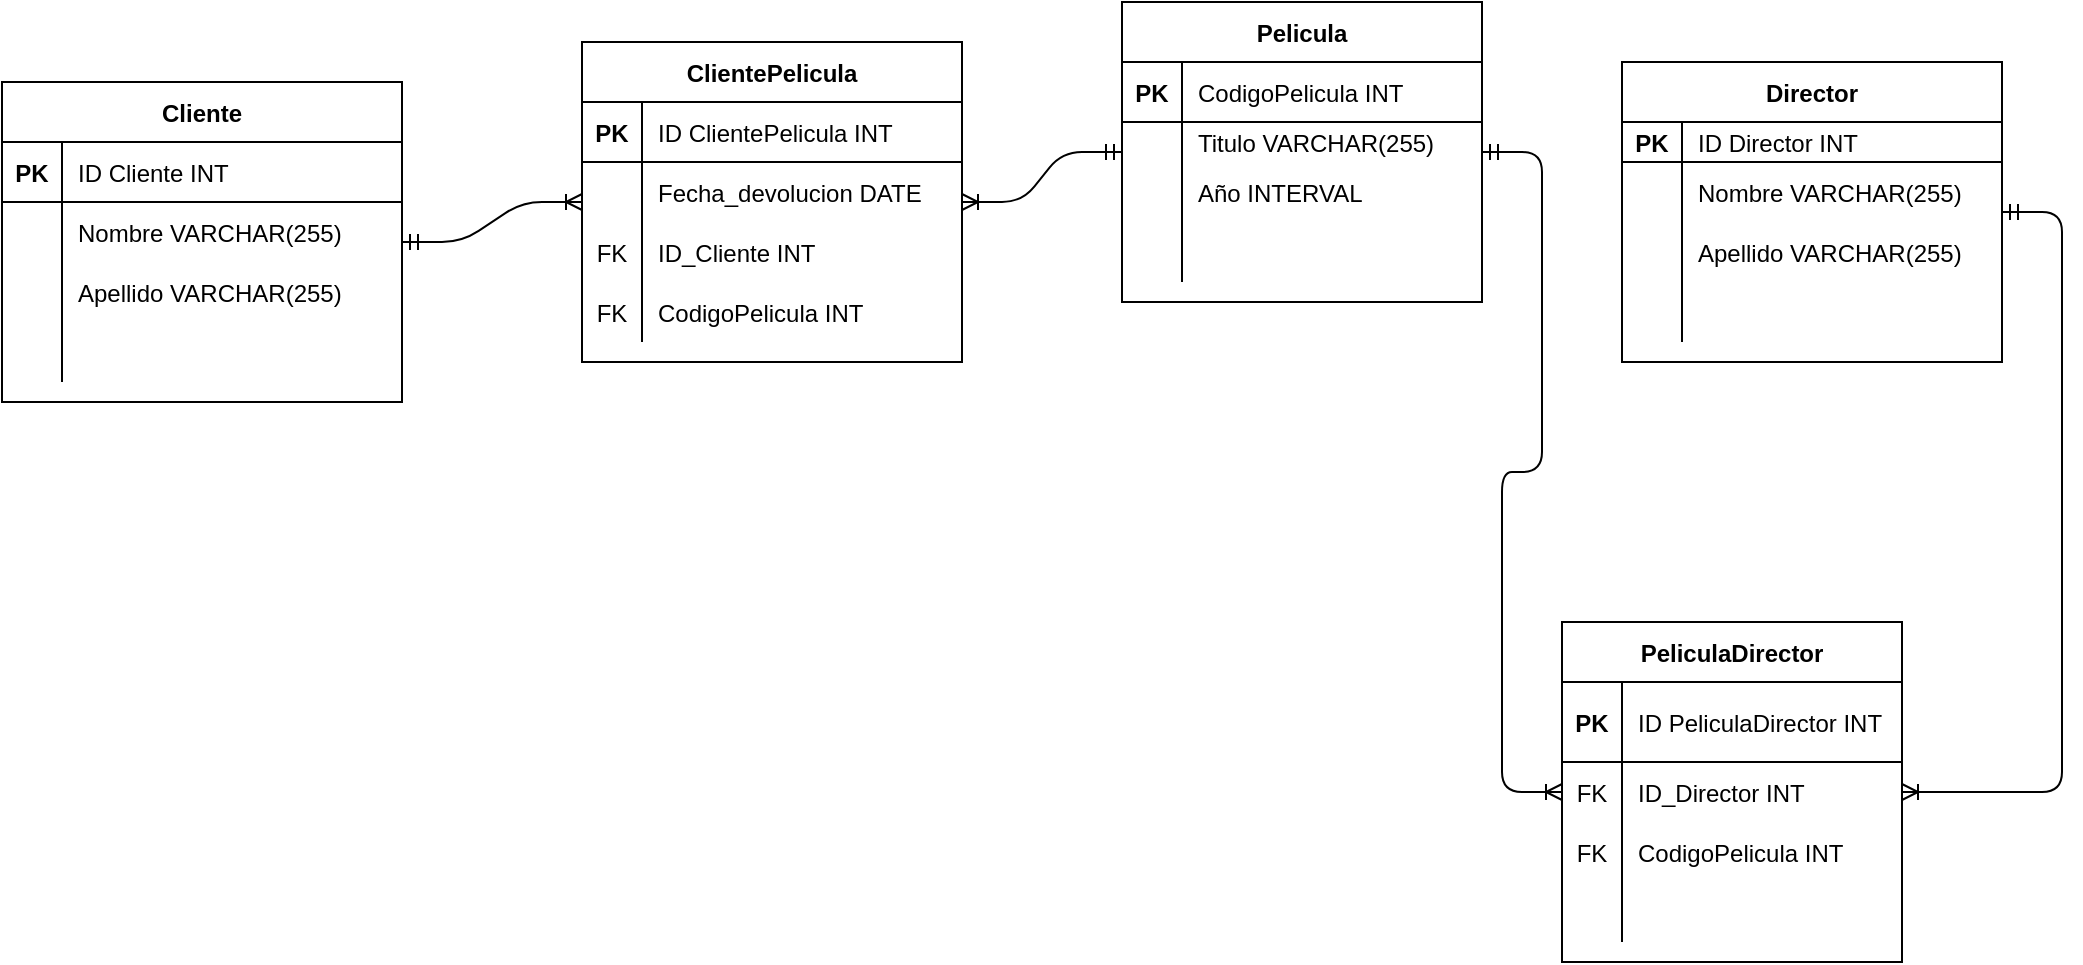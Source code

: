 <mxfile version="14.9.3" type="device"><diagram id="R2lEEEUBdFMjLlhIrx00" name="Page-1"><mxGraphModel dx="1952" dy="614" grid="1" gridSize="10" guides="1" tooltips="1" connect="1" arrows="1" fold="1" page="1" pageScale="1" pageWidth="850" pageHeight="1100" math="0" shadow="0" extFonts="Permanent Marker^https://fonts.googleapis.com/css?family=Permanent+Marker"><root><mxCell id="0"/><mxCell id="1" parent="0"/><mxCell id="MbIHl8Ut2QZ3jMWNKxmZ-5" value="Pelicula" style="shape=table;startSize=30;container=1;collapsible=1;childLayout=tableLayout;fixedRows=1;rowLines=0;fontStyle=1;align=center;resizeLast=1;" vertex="1" parent="1"><mxGeometry x="470" y="10" width="180" height="150" as="geometry"/></mxCell><mxCell id="MbIHl8Ut2QZ3jMWNKxmZ-6" value="" style="shape=partialRectangle;collapsible=0;dropTarget=0;pointerEvents=0;fillColor=none;top=0;left=0;bottom=1;right=0;points=[[0,0.5],[1,0.5]];portConstraint=eastwest;" vertex="1" parent="MbIHl8Ut2QZ3jMWNKxmZ-5"><mxGeometry y="30" width="180" height="30" as="geometry"/></mxCell><mxCell id="MbIHl8Ut2QZ3jMWNKxmZ-7" value="PK" style="shape=partialRectangle;connectable=0;fillColor=none;top=0;left=0;bottom=0;right=0;fontStyle=1;overflow=hidden;" vertex="1" parent="MbIHl8Ut2QZ3jMWNKxmZ-6"><mxGeometry width="30" height="30" as="geometry"/></mxCell><mxCell id="MbIHl8Ut2QZ3jMWNKxmZ-8" value="CodigoPelicula INT" style="shape=partialRectangle;connectable=0;fillColor=none;top=0;left=0;bottom=0;right=0;align=left;spacingLeft=6;fontStyle=0;overflow=hidden;" vertex="1" parent="MbIHl8Ut2QZ3jMWNKxmZ-6"><mxGeometry x="30" width="150" height="30" as="geometry"/></mxCell><mxCell id="MbIHl8Ut2QZ3jMWNKxmZ-9" value="" style="shape=partialRectangle;collapsible=0;dropTarget=0;pointerEvents=0;fillColor=none;top=0;left=0;bottom=0;right=0;points=[[0,0.5],[1,0.5]];portConstraint=eastwest;" vertex="1" parent="MbIHl8Ut2QZ3jMWNKxmZ-5"><mxGeometry y="60" width="180" height="20" as="geometry"/></mxCell><mxCell id="MbIHl8Ut2QZ3jMWNKxmZ-10" value="" style="shape=partialRectangle;connectable=0;fillColor=none;top=0;left=0;bottom=0;right=0;editable=1;overflow=hidden;" vertex="1" parent="MbIHl8Ut2QZ3jMWNKxmZ-9"><mxGeometry width="30" height="20" as="geometry"/></mxCell><mxCell id="MbIHl8Ut2QZ3jMWNKxmZ-11" value="Titulo VARCHAR(255)" style="shape=partialRectangle;connectable=0;fillColor=none;top=0;left=0;bottom=0;right=0;align=left;spacingLeft=6;overflow=hidden;" vertex="1" parent="MbIHl8Ut2QZ3jMWNKxmZ-9"><mxGeometry x="30" width="150" height="20" as="geometry"/></mxCell><mxCell id="MbIHl8Ut2QZ3jMWNKxmZ-12" value="" style="shape=partialRectangle;collapsible=0;dropTarget=0;pointerEvents=0;fillColor=none;top=0;left=0;bottom=0;right=0;points=[[0,0.5],[1,0.5]];portConstraint=eastwest;" vertex="1" parent="MbIHl8Ut2QZ3jMWNKxmZ-5"><mxGeometry y="80" width="180" height="30" as="geometry"/></mxCell><mxCell id="MbIHl8Ut2QZ3jMWNKxmZ-13" value="" style="shape=partialRectangle;connectable=0;fillColor=none;top=0;left=0;bottom=0;right=0;editable=1;overflow=hidden;" vertex="1" parent="MbIHl8Ut2QZ3jMWNKxmZ-12"><mxGeometry width="30" height="30" as="geometry"/></mxCell><mxCell id="MbIHl8Ut2QZ3jMWNKxmZ-14" value="Año INTERVAL" style="shape=partialRectangle;connectable=0;fillColor=none;top=0;left=0;bottom=0;right=0;align=left;spacingLeft=6;overflow=hidden;" vertex="1" parent="MbIHl8Ut2QZ3jMWNKxmZ-12"><mxGeometry x="30" width="150" height="30" as="geometry"/></mxCell><mxCell id="MbIHl8Ut2QZ3jMWNKxmZ-15" value="" style="shape=partialRectangle;collapsible=0;dropTarget=0;pointerEvents=0;fillColor=none;top=0;left=0;bottom=0;right=0;points=[[0,0.5],[1,0.5]];portConstraint=eastwest;" vertex="1" parent="MbIHl8Ut2QZ3jMWNKxmZ-5"><mxGeometry y="110" width="180" height="30" as="geometry"/></mxCell><mxCell id="MbIHl8Ut2QZ3jMWNKxmZ-16" value="" style="shape=partialRectangle;connectable=0;fillColor=none;top=0;left=0;bottom=0;right=0;editable=1;overflow=hidden;" vertex="1" parent="MbIHl8Ut2QZ3jMWNKxmZ-15"><mxGeometry width="30" height="30" as="geometry"/></mxCell><mxCell id="MbIHl8Ut2QZ3jMWNKxmZ-17" value="" style="shape=partialRectangle;connectable=0;fillColor=none;top=0;left=0;bottom=0;right=0;align=left;spacingLeft=6;overflow=hidden;" vertex="1" parent="MbIHl8Ut2QZ3jMWNKxmZ-15"><mxGeometry x="30" width="150" height="30" as="geometry"/></mxCell><mxCell id="MbIHl8Ut2QZ3jMWNKxmZ-18" value="Cliente" style="shape=table;startSize=30;container=1;collapsible=1;childLayout=tableLayout;fixedRows=1;rowLines=0;fontStyle=1;align=center;resizeLast=1;" vertex="1" parent="1"><mxGeometry x="-90" y="50" width="200" height="160" as="geometry"/></mxCell><mxCell id="MbIHl8Ut2QZ3jMWNKxmZ-19" value="" style="shape=partialRectangle;collapsible=0;dropTarget=0;pointerEvents=0;fillColor=none;top=0;left=0;bottom=1;right=0;points=[[0,0.5],[1,0.5]];portConstraint=eastwest;" vertex="1" parent="MbIHl8Ut2QZ3jMWNKxmZ-18"><mxGeometry y="30" width="200" height="30" as="geometry"/></mxCell><mxCell id="MbIHl8Ut2QZ3jMWNKxmZ-20" value="PK" style="shape=partialRectangle;connectable=0;fillColor=none;top=0;left=0;bottom=0;right=0;fontStyle=1;overflow=hidden;" vertex="1" parent="MbIHl8Ut2QZ3jMWNKxmZ-19"><mxGeometry width="30" height="30" as="geometry"/></mxCell><mxCell id="MbIHl8Ut2QZ3jMWNKxmZ-21" value="ID Cliente INT" style="shape=partialRectangle;connectable=0;fillColor=none;top=0;left=0;bottom=0;right=0;align=left;spacingLeft=6;fontStyle=0;overflow=hidden;" vertex="1" parent="MbIHl8Ut2QZ3jMWNKxmZ-19"><mxGeometry x="30" width="170" height="30" as="geometry"/></mxCell><mxCell id="MbIHl8Ut2QZ3jMWNKxmZ-22" value="" style="shape=partialRectangle;collapsible=0;dropTarget=0;pointerEvents=0;fillColor=none;top=0;left=0;bottom=0;right=0;points=[[0,0.5],[1,0.5]];portConstraint=eastwest;" vertex="1" parent="MbIHl8Ut2QZ3jMWNKxmZ-18"><mxGeometry y="60" width="200" height="30" as="geometry"/></mxCell><mxCell id="MbIHl8Ut2QZ3jMWNKxmZ-23" value="" style="shape=partialRectangle;connectable=0;fillColor=none;top=0;left=0;bottom=0;right=0;editable=1;overflow=hidden;" vertex="1" parent="MbIHl8Ut2QZ3jMWNKxmZ-22"><mxGeometry width="30" height="30" as="geometry"/></mxCell><mxCell id="MbIHl8Ut2QZ3jMWNKxmZ-24" value="Nombre VARCHAR(255)" style="shape=partialRectangle;connectable=0;fillColor=none;top=0;left=0;bottom=0;right=0;align=left;spacingLeft=6;overflow=hidden;" vertex="1" parent="MbIHl8Ut2QZ3jMWNKxmZ-22"><mxGeometry x="30" width="170" height="30" as="geometry"/></mxCell><mxCell id="MbIHl8Ut2QZ3jMWNKxmZ-25" value="" style="shape=partialRectangle;collapsible=0;dropTarget=0;pointerEvents=0;fillColor=none;top=0;left=0;bottom=0;right=0;points=[[0,0.5],[1,0.5]];portConstraint=eastwest;" vertex="1" parent="MbIHl8Ut2QZ3jMWNKxmZ-18"><mxGeometry y="90" width="200" height="30" as="geometry"/></mxCell><mxCell id="MbIHl8Ut2QZ3jMWNKxmZ-26" value="" style="shape=partialRectangle;connectable=0;fillColor=none;top=0;left=0;bottom=0;right=0;editable=1;overflow=hidden;" vertex="1" parent="MbIHl8Ut2QZ3jMWNKxmZ-25"><mxGeometry width="30" height="30" as="geometry"/></mxCell><mxCell id="MbIHl8Ut2QZ3jMWNKxmZ-27" value="Apellido VARCHAR(255)" style="shape=partialRectangle;connectable=0;fillColor=none;top=0;left=0;bottom=0;right=0;align=left;spacingLeft=6;overflow=hidden;" vertex="1" parent="MbIHl8Ut2QZ3jMWNKxmZ-25"><mxGeometry x="30" width="170" height="30" as="geometry"/></mxCell><mxCell id="MbIHl8Ut2QZ3jMWNKxmZ-28" value="" style="shape=partialRectangle;collapsible=0;dropTarget=0;pointerEvents=0;fillColor=none;top=0;left=0;bottom=0;right=0;points=[[0,0.5],[1,0.5]];portConstraint=eastwest;" vertex="1" parent="MbIHl8Ut2QZ3jMWNKxmZ-18"><mxGeometry y="120" width="200" height="30" as="geometry"/></mxCell><mxCell id="MbIHl8Ut2QZ3jMWNKxmZ-29" value="" style="shape=partialRectangle;connectable=0;fillColor=none;top=0;left=0;bottom=0;right=0;editable=1;overflow=hidden;" vertex="1" parent="MbIHl8Ut2QZ3jMWNKxmZ-28"><mxGeometry width="30" height="30" as="geometry"/></mxCell><mxCell id="MbIHl8Ut2QZ3jMWNKxmZ-30" value="" style="shape=partialRectangle;connectable=0;fillColor=none;top=0;left=0;bottom=0;right=0;align=left;spacingLeft=6;overflow=hidden;" vertex="1" parent="MbIHl8Ut2QZ3jMWNKxmZ-28"><mxGeometry x="30" width="170" height="30" as="geometry"/></mxCell><mxCell id="MbIHl8Ut2QZ3jMWNKxmZ-31" value="Director" style="shape=table;startSize=30;container=1;collapsible=1;childLayout=tableLayout;fixedRows=1;rowLines=0;fontStyle=1;align=center;resizeLast=1;" vertex="1" parent="1"><mxGeometry x="720" y="40" width="190" height="150" as="geometry"/></mxCell><mxCell id="MbIHl8Ut2QZ3jMWNKxmZ-32" value="" style="shape=partialRectangle;collapsible=0;dropTarget=0;pointerEvents=0;fillColor=none;top=0;left=0;bottom=1;right=0;points=[[0,0.5],[1,0.5]];portConstraint=eastwest;" vertex="1" parent="MbIHl8Ut2QZ3jMWNKxmZ-31"><mxGeometry y="30" width="190" height="20" as="geometry"/></mxCell><mxCell id="MbIHl8Ut2QZ3jMWNKxmZ-33" value="PK" style="shape=partialRectangle;connectable=0;fillColor=none;top=0;left=0;bottom=0;right=0;fontStyle=1;overflow=hidden;" vertex="1" parent="MbIHl8Ut2QZ3jMWNKxmZ-32"><mxGeometry width="30" height="20" as="geometry"/></mxCell><mxCell id="MbIHl8Ut2QZ3jMWNKxmZ-34" value="ID Director INT" style="shape=partialRectangle;connectable=0;fillColor=none;top=0;left=0;bottom=0;right=0;align=left;spacingLeft=6;fontStyle=0;overflow=hidden;" vertex="1" parent="MbIHl8Ut2QZ3jMWNKxmZ-32"><mxGeometry x="30" width="160" height="20" as="geometry"/></mxCell><mxCell id="MbIHl8Ut2QZ3jMWNKxmZ-35" value="" style="shape=partialRectangle;collapsible=0;dropTarget=0;pointerEvents=0;fillColor=none;top=0;left=0;bottom=0;right=0;points=[[0,0.5],[1,0.5]];portConstraint=eastwest;" vertex="1" parent="MbIHl8Ut2QZ3jMWNKxmZ-31"><mxGeometry y="50" width="190" height="30" as="geometry"/></mxCell><mxCell id="MbIHl8Ut2QZ3jMWNKxmZ-36" value="" style="shape=partialRectangle;connectable=0;fillColor=none;top=0;left=0;bottom=0;right=0;editable=1;overflow=hidden;" vertex="1" parent="MbIHl8Ut2QZ3jMWNKxmZ-35"><mxGeometry width="30" height="30" as="geometry"/></mxCell><mxCell id="MbIHl8Ut2QZ3jMWNKxmZ-37" value="Nombre VARCHAR(255)" style="shape=partialRectangle;connectable=0;fillColor=none;top=0;left=0;bottom=0;right=0;align=left;spacingLeft=6;overflow=hidden;" vertex="1" parent="MbIHl8Ut2QZ3jMWNKxmZ-35"><mxGeometry x="30" width="160" height="30" as="geometry"/></mxCell><mxCell id="MbIHl8Ut2QZ3jMWNKxmZ-38" value="" style="shape=partialRectangle;collapsible=0;dropTarget=0;pointerEvents=0;fillColor=none;top=0;left=0;bottom=0;right=0;points=[[0,0.5],[1,0.5]];portConstraint=eastwest;" vertex="1" parent="MbIHl8Ut2QZ3jMWNKxmZ-31"><mxGeometry y="80" width="190" height="30" as="geometry"/></mxCell><mxCell id="MbIHl8Ut2QZ3jMWNKxmZ-39" value="" style="shape=partialRectangle;connectable=0;fillColor=none;top=0;left=0;bottom=0;right=0;editable=1;overflow=hidden;" vertex="1" parent="MbIHl8Ut2QZ3jMWNKxmZ-38"><mxGeometry width="30" height="30" as="geometry"/></mxCell><mxCell id="MbIHl8Ut2QZ3jMWNKxmZ-40" value="Apellido VARCHAR(255)" style="shape=partialRectangle;connectable=0;fillColor=none;top=0;left=0;bottom=0;right=0;align=left;spacingLeft=6;overflow=hidden;" vertex="1" parent="MbIHl8Ut2QZ3jMWNKxmZ-38"><mxGeometry x="30" width="160" height="30" as="geometry"/></mxCell><mxCell id="MbIHl8Ut2QZ3jMWNKxmZ-41" value="" style="shape=partialRectangle;collapsible=0;dropTarget=0;pointerEvents=0;fillColor=none;top=0;left=0;bottom=0;right=0;points=[[0,0.5],[1,0.5]];portConstraint=eastwest;" vertex="1" parent="MbIHl8Ut2QZ3jMWNKxmZ-31"><mxGeometry y="110" width="190" height="30" as="geometry"/></mxCell><mxCell id="MbIHl8Ut2QZ3jMWNKxmZ-42" value="" style="shape=partialRectangle;connectable=0;fillColor=none;top=0;left=0;bottom=0;right=0;editable=1;overflow=hidden;" vertex="1" parent="MbIHl8Ut2QZ3jMWNKxmZ-41"><mxGeometry width="30" height="30" as="geometry"/></mxCell><mxCell id="MbIHl8Ut2QZ3jMWNKxmZ-43" value="" style="shape=partialRectangle;connectable=0;fillColor=none;top=0;left=0;bottom=0;right=0;align=left;spacingLeft=6;overflow=hidden;" vertex="1" parent="MbIHl8Ut2QZ3jMWNKxmZ-41"><mxGeometry x="30" width="160" height="30" as="geometry"/></mxCell><mxCell id="MbIHl8Ut2QZ3jMWNKxmZ-44" value="PeliculaDirector" style="shape=table;startSize=30;container=1;collapsible=1;childLayout=tableLayout;fixedRows=1;rowLines=0;fontStyle=1;align=center;resizeLast=1;" vertex="1" parent="1"><mxGeometry x="690" y="320" width="170" height="170" as="geometry"/></mxCell><mxCell id="MbIHl8Ut2QZ3jMWNKxmZ-45" value="" style="shape=partialRectangle;collapsible=0;dropTarget=0;pointerEvents=0;fillColor=none;top=0;left=0;bottom=1;right=0;points=[[0,0.5],[1,0.5]];portConstraint=eastwest;" vertex="1" parent="MbIHl8Ut2QZ3jMWNKxmZ-44"><mxGeometry y="30" width="170" height="40" as="geometry"/></mxCell><mxCell id="MbIHl8Ut2QZ3jMWNKxmZ-46" value="PK" style="shape=partialRectangle;connectable=0;fillColor=none;top=0;left=0;bottom=0;right=0;fontStyle=1;overflow=hidden;" vertex="1" parent="MbIHl8Ut2QZ3jMWNKxmZ-45"><mxGeometry width="30" height="40" as="geometry"/></mxCell><mxCell id="MbIHl8Ut2QZ3jMWNKxmZ-47" value="ID PeliculaDirector INT" style="shape=partialRectangle;connectable=0;fillColor=none;top=0;left=0;bottom=0;right=0;align=left;spacingLeft=6;fontStyle=0;overflow=hidden;" vertex="1" parent="MbIHl8Ut2QZ3jMWNKxmZ-45"><mxGeometry x="30" width="140" height="40" as="geometry"/></mxCell><mxCell id="MbIHl8Ut2QZ3jMWNKxmZ-48" value="" style="shape=partialRectangle;collapsible=0;dropTarget=0;pointerEvents=0;fillColor=none;top=0;left=0;bottom=0;right=0;points=[[0,0.5],[1,0.5]];portConstraint=eastwest;" vertex="1" parent="MbIHl8Ut2QZ3jMWNKxmZ-44"><mxGeometry y="70" width="170" height="30" as="geometry"/></mxCell><mxCell id="MbIHl8Ut2QZ3jMWNKxmZ-49" value="FK" style="shape=partialRectangle;connectable=0;fillColor=none;top=0;left=0;bottom=0;right=0;editable=1;overflow=hidden;" vertex="1" parent="MbIHl8Ut2QZ3jMWNKxmZ-48"><mxGeometry width="30" height="30" as="geometry"/></mxCell><mxCell id="MbIHl8Ut2QZ3jMWNKxmZ-50" value="ID_Director INT" style="shape=partialRectangle;connectable=0;fillColor=none;top=0;left=0;bottom=0;right=0;align=left;spacingLeft=6;overflow=hidden;" vertex="1" parent="MbIHl8Ut2QZ3jMWNKxmZ-48"><mxGeometry x="30" width="140" height="30" as="geometry"/></mxCell><mxCell id="MbIHl8Ut2QZ3jMWNKxmZ-51" value="" style="shape=partialRectangle;collapsible=0;dropTarget=0;pointerEvents=0;fillColor=none;top=0;left=0;bottom=0;right=0;points=[[0,0.5],[1,0.5]];portConstraint=eastwest;" vertex="1" parent="MbIHl8Ut2QZ3jMWNKxmZ-44"><mxGeometry y="100" width="170" height="30" as="geometry"/></mxCell><mxCell id="MbIHl8Ut2QZ3jMWNKxmZ-52" value="FK" style="shape=partialRectangle;connectable=0;fillColor=none;top=0;left=0;bottom=0;right=0;editable=1;overflow=hidden;" vertex="1" parent="MbIHl8Ut2QZ3jMWNKxmZ-51"><mxGeometry width="30" height="30" as="geometry"/></mxCell><mxCell id="MbIHl8Ut2QZ3jMWNKxmZ-53" value="CodigoPelicula INT" style="shape=partialRectangle;connectable=0;fillColor=none;top=0;left=0;bottom=0;right=0;align=left;spacingLeft=6;overflow=hidden;" vertex="1" parent="MbIHl8Ut2QZ3jMWNKxmZ-51"><mxGeometry x="30" width="140" height="30" as="geometry"/></mxCell><mxCell id="MbIHl8Ut2QZ3jMWNKxmZ-54" value="" style="shape=partialRectangle;collapsible=0;dropTarget=0;pointerEvents=0;fillColor=none;top=0;left=0;bottom=0;right=0;points=[[0,0.5],[1,0.5]];portConstraint=eastwest;" vertex="1" parent="MbIHl8Ut2QZ3jMWNKxmZ-44"><mxGeometry y="130" width="170" height="30" as="geometry"/></mxCell><mxCell id="MbIHl8Ut2QZ3jMWNKxmZ-55" value="" style="shape=partialRectangle;connectable=0;fillColor=none;top=0;left=0;bottom=0;right=0;editable=1;overflow=hidden;" vertex="1" parent="MbIHl8Ut2QZ3jMWNKxmZ-54"><mxGeometry width="30" height="30" as="geometry"/></mxCell><mxCell id="MbIHl8Ut2QZ3jMWNKxmZ-56" value="" style="shape=partialRectangle;connectable=0;fillColor=none;top=0;left=0;bottom=0;right=0;align=left;spacingLeft=6;overflow=hidden;" vertex="1" parent="MbIHl8Ut2QZ3jMWNKxmZ-54"><mxGeometry x="30" width="140" height="30" as="geometry"/></mxCell><mxCell id="MbIHl8Ut2QZ3jMWNKxmZ-57" value="" style="edgeStyle=entityRelationEdgeStyle;fontSize=12;html=1;endArrow=ERoneToMany;startArrow=ERmandOne;" edge="1" parent="1" source="MbIHl8Ut2QZ3jMWNKxmZ-5" target="MbIHl8Ut2QZ3jMWNKxmZ-44"><mxGeometry width="100" height="100" relative="1" as="geometry"><mxPoint x="370" y="370" as="sourcePoint"/><mxPoint x="470" y="270" as="targetPoint"/></mxGeometry></mxCell><mxCell id="MbIHl8Ut2QZ3jMWNKxmZ-58" value="" style="edgeStyle=entityRelationEdgeStyle;fontSize=12;html=1;endArrow=ERoneToMany;startArrow=ERmandOne;" edge="1" parent="1" source="MbIHl8Ut2QZ3jMWNKxmZ-31" target="MbIHl8Ut2QZ3jMWNKxmZ-44"><mxGeometry width="100" height="100" relative="1" as="geometry"><mxPoint x="920" y="480" as="sourcePoint"/><mxPoint x="570" y="420" as="targetPoint"/></mxGeometry></mxCell><mxCell id="MbIHl8Ut2QZ3jMWNKxmZ-59" value="ClientePelicula" style="shape=table;startSize=30;container=1;collapsible=1;childLayout=tableLayout;fixedRows=1;rowLines=0;fontStyle=1;align=center;resizeLast=1;" vertex="1" parent="1"><mxGeometry x="200" y="30" width="190" height="160" as="geometry"/></mxCell><mxCell id="MbIHl8Ut2QZ3jMWNKxmZ-60" value="" style="shape=partialRectangle;collapsible=0;dropTarget=0;pointerEvents=0;fillColor=none;top=0;left=0;bottom=1;right=0;points=[[0,0.5],[1,0.5]];portConstraint=eastwest;" vertex="1" parent="MbIHl8Ut2QZ3jMWNKxmZ-59"><mxGeometry y="30" width="190" height="30" as="geometry"/></mxCell><mxCell id="MbIHl8Ut2QZ3jMWNKxmZ-61" value="PK" style="shape=partialRectangle;connectable=0;fillColor=none;top=0;left=0;bottom=0;right=0;fontStyle=1;overflow=hidden;" vertex="1" parent="MbIHl8Ut2QZ3jMWNKxmZ-60"><mxGeometry width="30" height="30" as="geometry"/></mxCell><mxCell id="MbIHl8Ut2QZ3jMWNKxmZ-62" value="ID ClientePelicula INT" style="shape=partialRectangle;connectable=0;fillColor=none;top=0;left=0;bottom=0;right=0;align=left;spacingLeft=6;fontStyle=0;overflow=hidden;" vertex="1" parent="MbIHl8Ut2QZ3jMWNKxmZ-60"><mxGeometry x="30" width="160" height="30" as="geometry"/></mxCell><mxCell id="MbIHl8Ut2QZ3jMWNKxmZ-63" value="" style="shape=partialRectangle;collapsible=0;dropTarget=0;pointerEvents=0;fillColor=none;top=0;left=0;bottom=0;right=0;points=[[0,0.5],[1,0.5]];portConstraint=eastwest;" vertex="1" parent="MbIHl8Ut2QZ3jMWNKxmZ-59"><mxGeometry y="60" width="190" height="30" as="geometry"/></mxCell><mxCell id="MbIHl8Ut2QZ3jMWNKxmZ-64" value="" style="shape=partialRectangle;connectable=0;fillColor=none;top=0;left=0;bottom=0;right=0;editable=1;overflow=hidden;" vertex="1" parent="MbIHl8Ut2QZ3jMWNKxmZ-63"><mxGeometry width="30" height="30" as="geometry"/></mxCell><mxCell id="MbIHl8Ut2QZ3jMWNKxmZ-65" value="Fecha_devolucion DATE" style="shape=partialRectangle;connectable=0;fillColor=none;top=0;left=0;bottom=0;right=0;align=left;spacingLeft=6;overflow=hidden;" vertex="1" parent="MbIHl8Ut2QZ3jMWNKxmZ-63"><mxGeometry x="30" width="160" height="30" as="geometry"/></mxCell><mxCell id="MbIHl8Ut2QZ3jMWNKxmZ-66" value="" style="shape=partialRectangle;collapsible=0;dropTarget=0;pointerEvents=0;fillColor=none;top=0;left=0;bottom=0;right=0;points=[[0,0.5],[1,0.5]];portConstraint=eastwest;" vertex="1" parent="MbIHl8Ut2QZ3jMWNKxmZ-59"><mxGeometry y="90" width="190" height="30" as="geometry"/></mxCell><mxCell id="MbIHl8Ut2QZ3jMWNKxmZ-67" value="FK" style="shape=partialRectangle;connectable=0;fillColor=none;top=0;left=0;bottom=0;right=0;editable=1;overflow=hidden;" vertex="1" parent="MbIHl8Ut2QZ3jMWNKxmZ-66"><mxGeometry width="30" height="30" as="geometry"/></mxCell><mxCell id="MbIHl8Ut2QZ3jMWNKxmZ-68" value="ID_Cliente INT" style="shape=partialRectangle;connectable=0;fillColor=none;top=0;left=0;bottom=0;right=0;align=left;spacingLeft=6;overflow=hidden;" vertex="1" parent="MbIHl8Ut2QZ3jMWNKxmZ-66"><mxGeometry x="30" width="160" height="30" as="geometry"/></mxCell><mxCell id="MbIHl8Ut2QZ3jMWNKxmZ-69" value="" style="shape=partialRectangle;collapsible=0;dropTarget=0;pointerEvents=0;fillColor=none;top=0;left=0;bottom=0;right=0;points=[[0,0.5],[1,0.5]];portConstraint=eastwest;" vertex="1" parent="MbIHl8Ut2QZ3jMWNKxmZ-59"><mxGeometry y="120" width="190" height="30" as="geometry"/></mxCell><mxCell id="MbIHl8Ut2QZ3jMWNKxmZ-70" value="FK" style="shape=partialRectangle;connectable=0;fillColor=none;top=0;left=0;bottom=0;right=0;editable=1;overflow=hidden;" vertex="1" parent="MbIHl8Ut2QZ3jMWNKxmZ-69"><mxGeometry width="30" height="30" as="geometry"/></mxCell><mxCell id="MbIHl8Ut2QZ3jMWNKxmZ-71" value="CodigoPelicula INT" style="shape=partialRectangle;connectable=0;fillColor=none;top=0;left=0;bottom=0;right=0;align=left;spacingLeft=6;overflow=hidden;" vertex="1" parent="MbIHl8Ut2QZ3jMWNKxmZ-69"><mxGeometry x="30" width="160" height="30" as="geometry"/></mxCell><mxCell id="MbIHl8Ut2QZ3jMWNKxmZ-72" value="" style="edgeStyle=entityRelationEdgeStyle;fontSize=12;html=1;endArrow=ERoneToMany;startArrow=ERmandOne;" edge="1" parent="1" source="MbIHl8Ut2QZ3jMWNKxmZ-18" target="MbIHl8Ut2QZ3jMWNKxmZ-59"><mxGeometry width="100" height="100" relative="1" as="geometry"><mxPoint x="130" y="560" as="sourcePoint"/><mxPoint x="230" y="460" as="targetPoint"/></mxGeometry></mxCell><mxCell id="MbIHl8Ut2QZ3jMWNKxmZ-73" value="" style="edgeStyle=entityRelationEdgeStyle;fontSize=12;html=1;endArrow=ERoneToMany;startArrow=ERmandOne;" edge="1" parent="1" source="MbIHl8Ut2QZ3jMWNKxmZ-5" target="MbIHl8Ut2QZ3jMWNKxmZ-59"><mxGeometry width="100" height="100" relative="1" as="geometry"><mxPoint x="400" y="340" as="sourcePoint"/><mxPoint x="480" y="290" as="targetPoint"/></mxGeometry></mxCell></root></mxGraphModel></diagram></mxfile>
